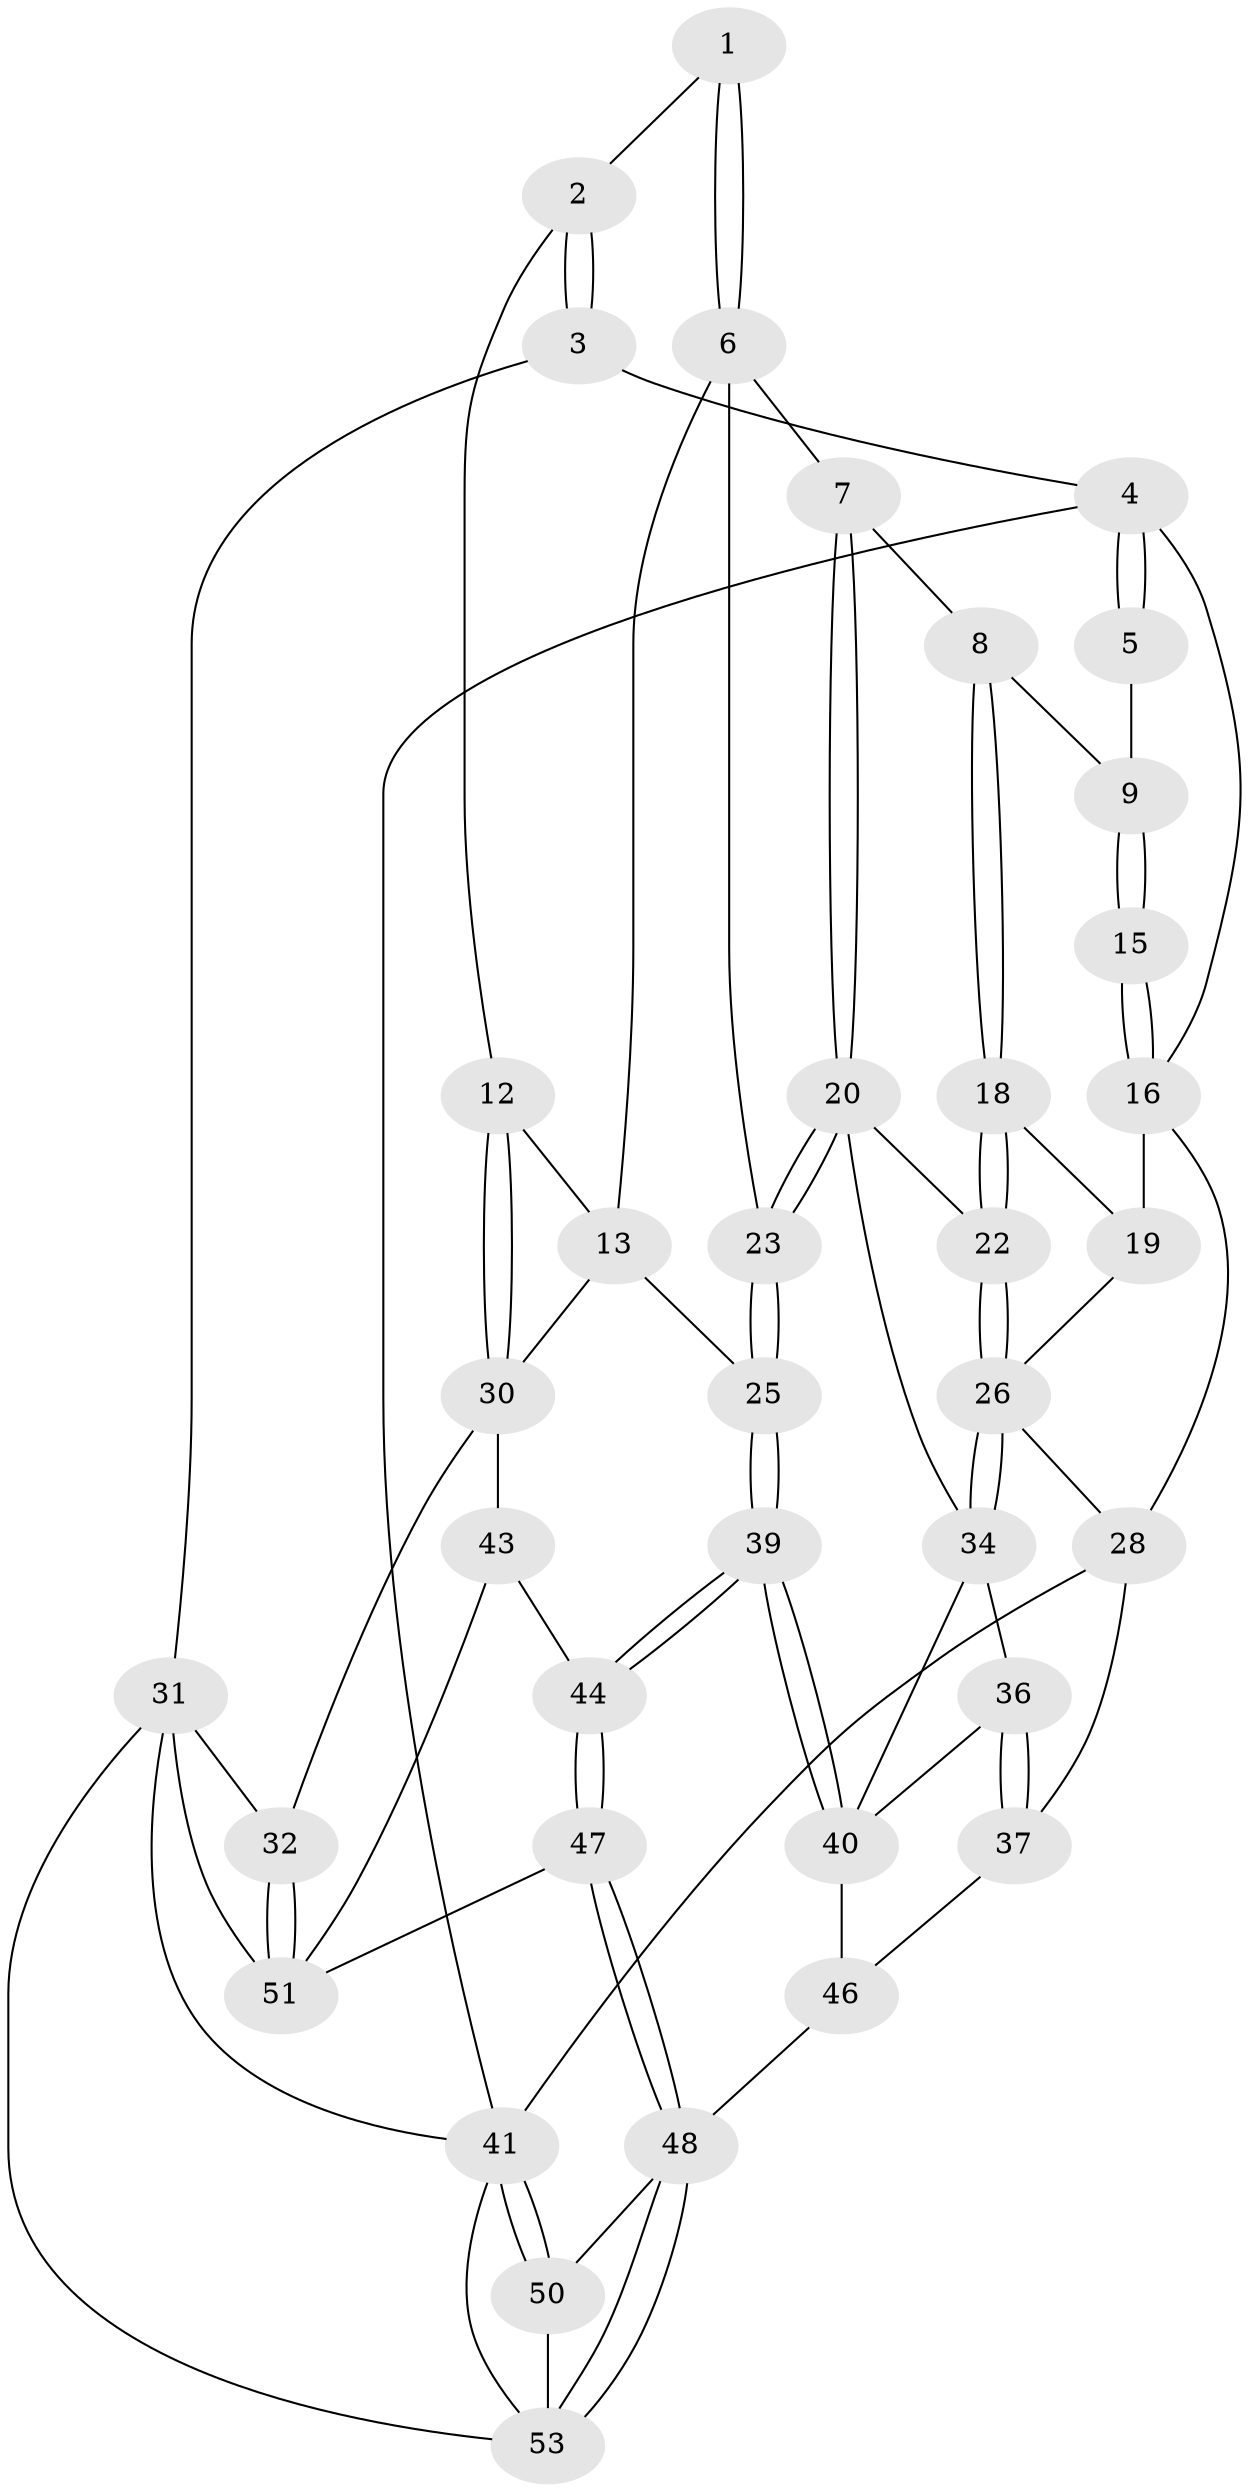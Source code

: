 // Generated by graph-tools (version 1.1) at 2025/24/03/03/25 07:24:32]
// undirected, 38 vertices, 86 edges
graph export_dot {
graph [start="1"]
  node [color=gray90,style=filled];
  1 [pos="+0.5987292845005954+0"];
  2 [pos="+0.6517072691880045+0",super="+11"];
  3 [pos="+1+0",super="+29"];
  4 [pos="+0+0"];
  5 [pos="+0.1493345292476156+0"];
  6 [pos="+0.5606957274260533+0.05937057673585402",super="+14"];
  7 [pos="+0.34451039892344126+0.13057561129804232"];
  8 [pos="+0.22377700642227882+0.09267881479996737"];
  9 [pos="+0.21723896838687234+0.077487309077628",super="+10"];
  12 [pos="+0.8919561810420961+0.18400044977013902"];
  13 [pos="+0.6938602649588198+0.1974597989571835",super="+24"];
  15 [pos="+5.701207031571052e-05+0.17769403866865374"];
  16 [pos="+0+0.20696448974988738",super="+17"];
  18 [pos="+0.19723254485492545+0.20893080942070405"];
  19 [pos="+0.09670258914298807+0.2459567507685746"];
  20 [pos="+0.4081866882231944+0.3405789046638935",super="+21"];
  22 [pos="+0.20149473802011406+0.2165091387652765"];
  23 [pos="+0.45848297526108084+0.3646285219973101"];
  25 [pos="+0.5118606196124087+0.48082592401006685"];
  26 [pos="+0.11179241332282167+0.38099766166180243",super="+27"];
  28 [pos="+0+0.34470472655065093",super="+38"];
  30 [pos="+0.8542899497703956+0.49914832196553455",super="+33"];
  31 [pos="+1+0.6266422434893865",super="+54"];
  32 [pos="+1+0.6237349388468773"];
  34 [pos="+0.16166394138575987+0.44991623378490075",super="+35"];
  36 [pos="+0.0717462156677744+0.5781125910223366"];
  37 [pos="+0.06784946288381272+0.5823426289718463"];
  39 [pos="+0.46873731409634917+0.5661525288031649"];
  40 [pos="+0.45662701933624944+0.5657664730378447",super="+45"];
  41 [pos="+0+1",super="+42"];
  43 [pos="+0.7785739877812339+0.6900234823140434"];
  44 [pos="+0.482486955487323+0.694520262763328"];
  46 [pos="+0.176053634750188+0.6736142433558827"];
  47 [pos="+0.4676683003942875+0.7748587968846946"];
  48 [pos="+0.4093223809103676+0.8360758331921926",super="+49"];
  50 [pos="+0.14463368720773723+0.817805296114616"];
  51 [pos="+0.777063502389082+1",super="+52"];
  53 [pos="+0.35661236044461553+0.9725522276725349",super="+55"];
  1 -- 2;
  1 -- 6;
  1 -- 6;
  2 -- 3 [weight=2];
  2 -- 3;
  2 -- 12;
  3 -- 4;
  3 -- 31 [weight=2];
  4 -- 5;
  4 -- 5;
  4 -- 16;
  4 -- 41;
  5 -- 9;
  6 -- 7;
  6 -- 13;
  6 -- 23;
  7 -- 8;
  7 -- 20;
  7 -- 20;
  8 -- 9;
  8 -- 18;
  8 -- 18;
  9 -- 15 [weight=2];
  9 -- 15;
  12 -- 13;
  12 -- 30;
  12 -- 30;
  13 -- 25;
  13 -- 30;
  15 -- 16;
  15 -- 16;
  16 -- 19;
  16 -- 28;
  18 -- 19;
  18 -- 22;
  18 -- 22;
  19 -- 26;
  20 -- 23;
  20 -- 23;
  20 -- 34;
  20 -- 22;
  22 -- 26;
  22 -- 26;
  23 -- 25;
  23 -- 25;
  25 -- 39;
  25 -- 39;
  26 -- 34;
  26 -- 34;
  26 -- 28;
  28 -- 41;
  28 -- 37;
  30 -- 32;
  30 -- 43;
  31 -- 32;
  31 -- 41;
  31 -- 51;
  31 -- 53;
  32 -- 51;
  32 -- 51;
  34 -- 40;
  34 -- 36;
  36 -- 37;
  36 -- 37;
  36 -- 40;
  37 -- 46;
  39 -- 40;
  39 -- 40;
  39 -- 44;
  39 -- 44;
  40 -- 46;
  41 -- 50;
  41 -- 50;
  41 -- 53;
  43 -- 44;
  43 -- 51;
  44 -- 47;
  44 -- 47;
  46 -- 48;
  47 -- 48;
  47 -- 48;
  47 -- 51;
  48 -- 53;
  48 -- 53;
  48 -- 50;
  50 -- 53;
}
